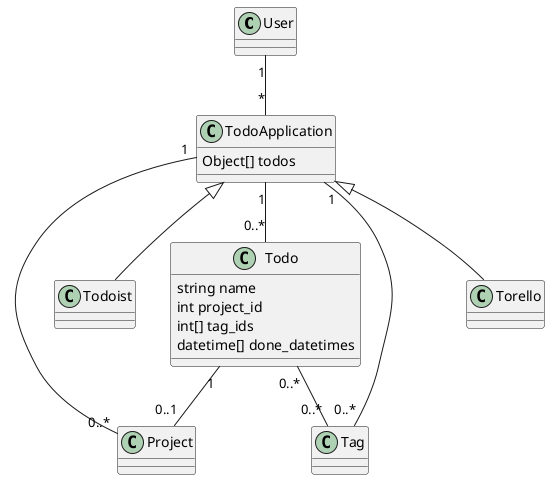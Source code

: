 @startuml
'https://plantuml.com/class-diagram

class User
abstract class TodoApplication
class Todo
class Todoist

TodoApplication "1"--"0..*" Todo
TodoApplication "1"--"0..*" Project
TodoApplication "1"--"0..*" Tag
Todo "1"--"0..1" Project
Todo "0..*"--"0..*" Tag

TodoApplication <|-- Todoist
TodoApplication <|-- Torello


User "1"--"*" TodoApplication
'User ..> TodoApplication : registry

class TodoApplication {
Object[] todos
}

class Todo {
string name
int project_id
int[] tag_ids
datetime[] done_datetimes
}

@enduml
